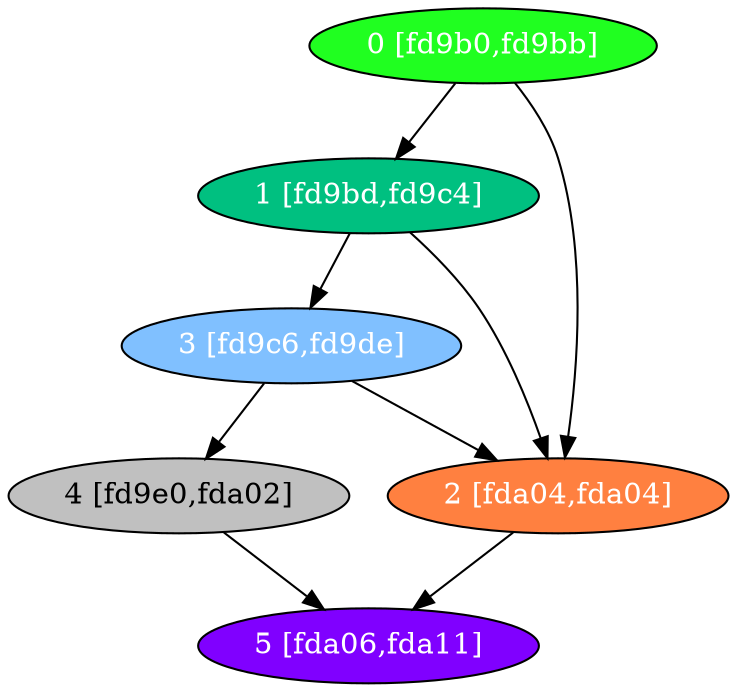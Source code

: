 diGraph libnss3{
	libnss3_0  [style=filled fillcolor="#20FF20" fontcolor="#ffffff" shape=oval label="0 [fd9b0,fd9bb]"]
	libnss3_1  [style=filled fillcolor="#00C080" fontcolor="#ffffff" shape=oval label="1 [fd9bd,fd9c4]"]
	libnss3_2  [style=filled fillcolor="#FF8040" fontcolor="#ffffff" shape=oval label="2 [fda04,fda04]"]
	libnss3_3  [style=filled fillcolor="#80C0FF" fontcolor="#ffffff" shape=oval label="3 [fd9c6,fd9de]"]
	libnss3_4  [style=filled fillcolor="#C0C0C0" fontcolor="#000000" shape=oval label="4 [fd9e0,fda02]"]
	libnss3_5  [style=filled fillcolor="#8000FF" fontcolor="#ffffff" shape=oval label="5 [fda06,fda11]"]

	libnss3_0 -> libnss3_1
	libnss3_0 -> libnss3_2
	libnss3_1 -> libnss3_2
	libnss3_1 -> libnss3_3
	libnss3_2 -> libnss3_5
	libnss3_3 -> libnss3_2
	libnss3_3 -> libnss3_4
	libnss3_4 -> libnss3_5
}